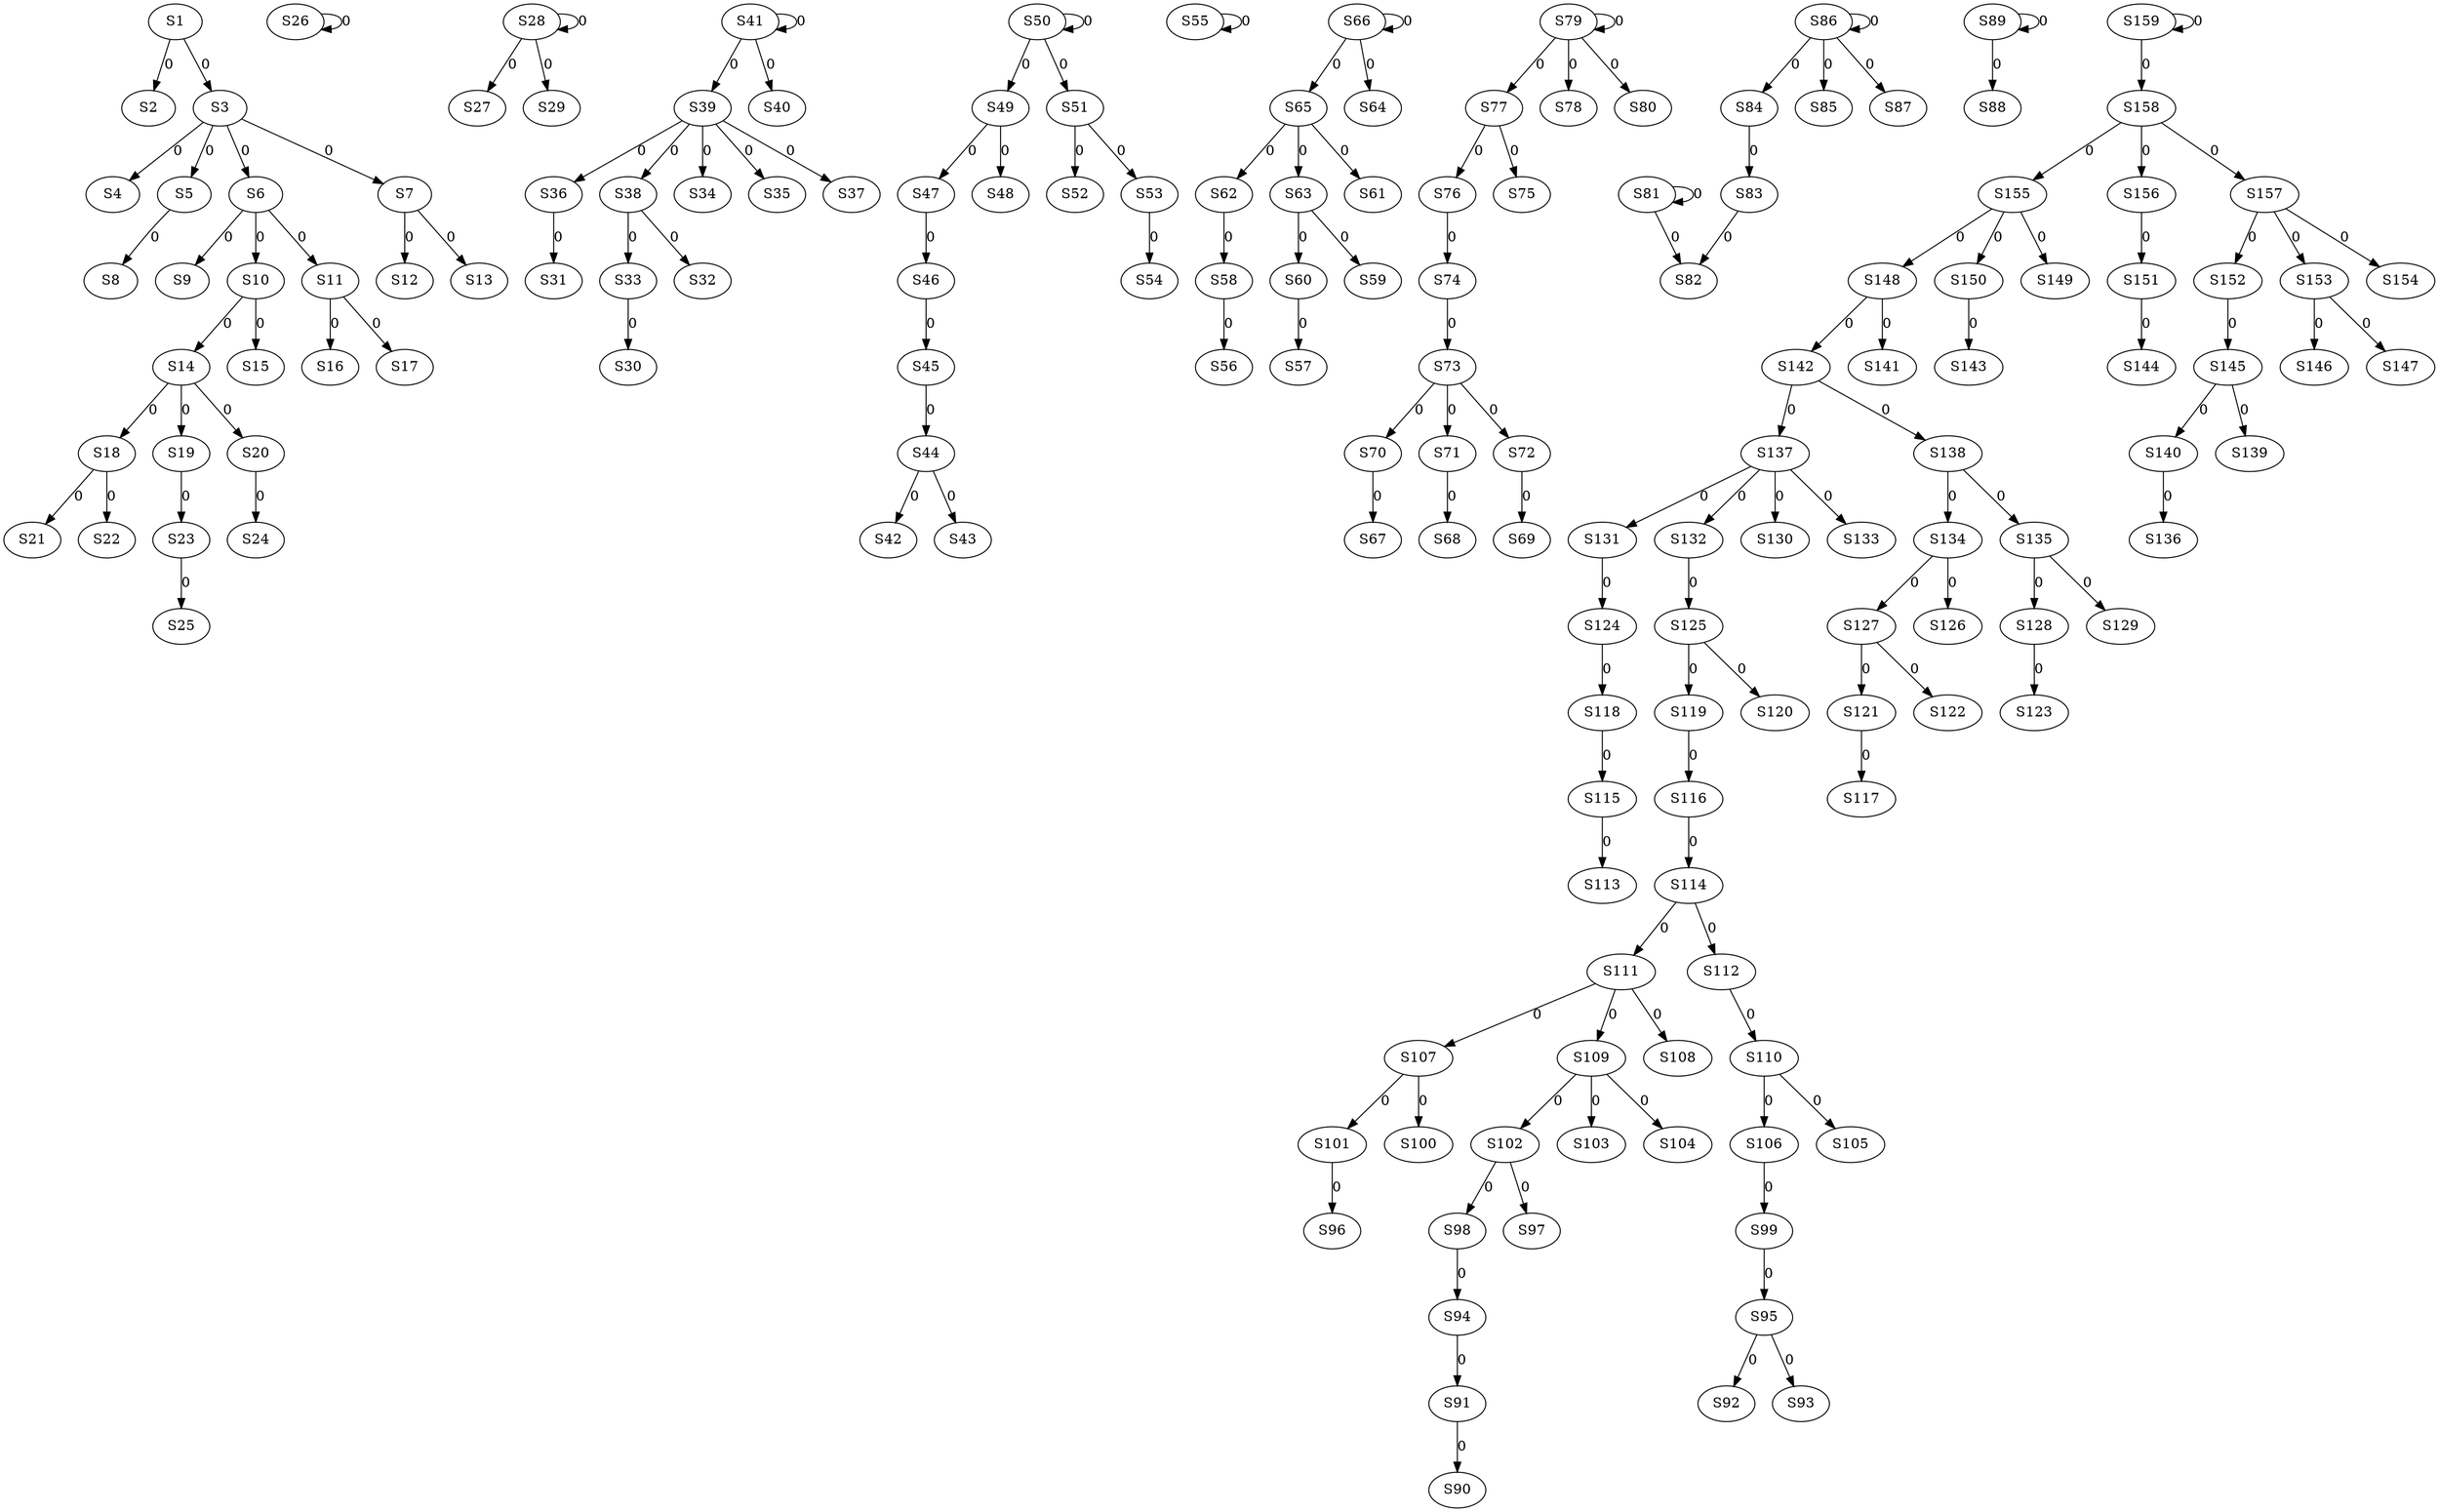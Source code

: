 strict digraph {
	S1 -> S2 [ label = 0 ];
	S1 -> S3 [ label = 0 ];
	S3 -> S4 [ label = 0 ];
	S3 -> S5 [ label = 0 ];
	S3 -> S6 [ label = 0 ];
	S3 -> S7 [ label = 0 ];
	S5 -> S8 [ label = 0 ];
	S6 -> S9 [ label = 0 ];
	S6 -> S10 [ label = 0 ];
	S6 -> S11 [ label = 0 ];
	S7 -> S12 [ label = 0 ];
	S7 -> S13 [ label = 0 ];
	S10 -> S14 [ label = 0 ];
	S10 -> S15 [ label = 0 ];
	S11 -> S16 [ label = 0 ];
	S11 -> S17 [ label = 0 ];
	S14 -> S18 [ label = 0 ];
	S14 -> S19 [ label = 0 ];
	S14 -> S20 [ label = 0 ];
	S18 -> S21 [ label = 0 ];
	S18 -> S22 [ label = 0 ];
	S19 -> S23 [ label = 0 ];
	S20 -> S24 [ label = 0 ];
	S23 -> S25 [ label = 0 ];
	S26 -> S26 [ label = 0 ];
	S28 -> S27 [ label = 0 ];
	S28 -> S28 [ label = 0 ];
	S28 -> S29 [ label = 0 ];
	S33 -> S30 [ label = 0 ];
	S36 -> S31 [ label = 0 ];
	S38 -> S32 [ label = 0 ];
	S38 -> S33 [ label = 0 ];
	S39 -> S34 [ label = 0 ];
	S39 -> S35 [ label = 0 ];
	S39 -> S36 [ label = 0 ];
	S39 -> S37 [ label = 0 ];
	S39 -> S38 [ label = 0 ];
	S41 -> S39 [ label = 0 ];
	S41 -> S40 [ label = 0 ];
	S41 -> S41 [ label = 0 ];
	S44 -> S42 [ label = 0 ];
	S44 -> S43 [ label = 0 ];
	S45 -> S44 [ label = 0 ];
	S46 -> S45 [ label = 0 ];
	S47 -> S46 [ label = 0 ];
	S49 -> S47 [ label = 0 ];
	S49 -> S48 [ label = 0 ];
	S50 -> S49 [ label = 0 ];
	S50 -> S50 [ label = 0 ];
	S50 -> S51 [ label = 0 ];
	S51 -> S52 [ label = 0 ];
	S51 -> S53 [ label = 0 ];
	S53 -> S54 [ label = 0 ];
	S55 -> S55 [ label = 0 ];
	S58 -> S56 [ label = 0 ];
	S60 -> S57 [ label = 0 ];
	S62 -> S58 [ label = 0 ];
	S63 -> S59 [ label = 0 ];
	S63 -> S60 [ label = 0 ];
	S65 -> S61 [ label = 0 ];
	S65 -> S62 [ label = 0 ];
	S65 -> S63 [ label = 0 ];
	S66 -> S64 [ label = 0 ];
	S66 -> S65 [ label = 0 ];
	S66 -> S66 [ label = 0 ];
	S70 -> S67 [ label = 0 ];
	S71 -> S68 [ label = 0 ];
	S72 -> S69 [ label = 0 ];
	S73 -> S70 [ label = 0 ];
	S73 -> S71 [ label = 0 ];
	S73 -> S72 [ label = 0 ];
	S74 -> S73 [ label = 0 ];
	S76 -> S74 [ label = 0 ];
	S77 -> S75 [ label = 0 ];
	S77 -> S76 [ label = 0 ];
	S79 -> S77 [ label = 0 ];
	S79 -> S78 [ label = 0 ];
	S79 -> S79 [ label = 0 ];
	S79 -> S80 [ label = 0 ];
	S81 -> S81 [ label = 0 ];
	S83 -> S82 [ label = 0 ];
	S84 -> S83 [ label = 0 ];
	S86 -> S84 [ label = 0 ];
	S86 -> S85 [ label = 0 ];
	S86 -> S86 [ label = 0 ];
	S86 -> S87 [ label = 0 ];
	S89 -> S88 [ label = 0 ];
	S89 -> S89 [ label = 0 ];
	S91 -> S90 [ label = 0 ];
	S94 -> S91 [ label = 0 ];
	S95 -> S92 [ label = 0 ];
	S95 -> S93 [ label = 0 ];
	S98 -> S94 [ label = 0 ];
	S99 -> S95 [ label = 0 ];
	S101 -> S96 [ label = 0 ];
	S102 -> S97 [ label = 0 ];
	S102 -> S98 [ label = 0 ];
	S106 -> S99 [ label = 0 ];
	S107 -> S100 [ label = 0 ];
	S107 -> S101 [ label = 0 ];
	S109 -> S102 [ label = 0 ];
	S109 -> S103 [ label = 0 ];
	S109 -> S104 [ label = 0 ];
	S110 -> S105 [ label = 0 ];
	S110 -> S106 [ label = 0 ];
	S111 -> S107 [ label = 0 ];
	S111 -> S108 [ label = 0 ];
	S111 -> S109 [ label = 0 ];
	S112 -> S110 [ label = 0 ];
	S114 -> S111 [ label = 0 ];
	S114 -> S112 [ label = 0 ];
	S115 -> S113 [ label = 0 ];
	S116 -> S114 [ label = 0 ];
	S118 -> S115 [ label = 0 ];
	S119 -> S116 [ label = 0 ];
	S121 -> S117 [ label = 0 ];
	S124 -> S118 [ label = 0 ];
	S125 -> S119 [ label = 0 ];
	S125 -> S120 [ label = 0 ];
	S127 -> S121 [ label = 0 ];
	S127 -> S122 [ label = 0 ];
	S128 -> S123 [ label = 0 ];
	S131 -> S124 [ label = 0 ];
	S132 -> S125 [ label = 0 ];
	S134 -> S126 [ label = 0 ];
	S134 -> S127 [ label = 0 ];
	S135 -> S128 [ label = 0 ];
	S135 -> S129 [ label = 0 ];
	S137 -> S130 [ label = 0 ];
	S137 -> S131 [ label = 0 ];
	S137 -> S132 [ label = 0 ];
	S137 -> S133 [ label = 0 ];
	S138 -> S134 [ label = 0 ];
	S138 -> S135 [ label = 0 ];
	S140 -> S136 [ label = 0 ];
	S142 -> S137 [ label = 0 ];
	S142 -> S138 [ label = 0 ];
	S145 -> S139 [ label = 0 ];
	S145 -> S140 [ label = 0 ];
	S148 -> S141 [ label = 0 ];
	S148 -> S142 [ label = 0 ];
	S150 -> S143 [ label = 0 ];
	S151 -> S144 [ label = 0 ];
	S152 -> S145 [ label = 0 ];
	S153 -> S146 [ label = 0 ];
	S153 -> S147 [ label = 0 ];
	S155 -> S148 [ label = 0 ];
	S155 -> S149 [ label = 0 ];
	S155 -> S150 [ label = 0 ];
	S156 -> S151 [ label = 0 ];
	S157 -> S152 [ label = 0 ];
	S157 -> S153 [ label = 0 ];
	S157 -> S154 [ label = 0 ];
	S158 -> S155 [ label = 0 ];
	S158 -> S156 [ label = 0 ];
	S158 -> S157 [ label = 0 ];
	S159 -> S158 [ label = 0 ];
	S159 -> S159 [ label = 0 ];
	S81 -> S82 [ label = 0 ];
}